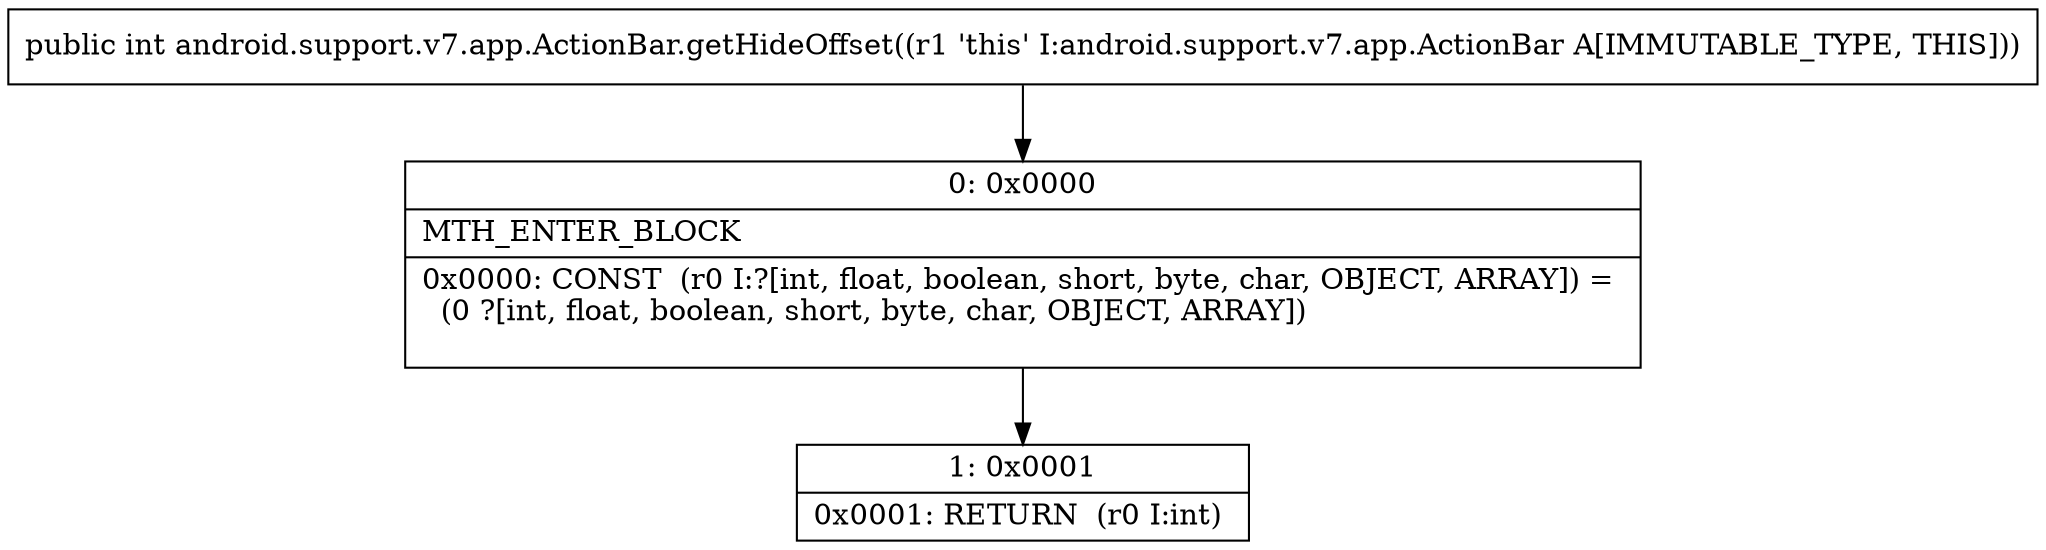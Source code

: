 digraph "CFG forandroid.support.v7.app.ActionBar.getHideOffset()I" {
Node_0 [shape=record,label="{0\:\ 0x0000|MTH_ENTER_BLOCK\l|0x0000: CONST  (r0 I:?[int, float, boolean, short, byte, char, OBJECT, ARRAY]) = \l  (0 ?[int, float, boolean, short, byte, char, OBJECT, ARRAY])\l \l}"];
Node_1 [shape=record,label="{1\:\ 0x0001|0x0001: RETURN  (r0 I:int) \l}"];
MethodNode[shape=record,label="{public int android.support.v7.app.ActionBar.getHideOffset((r1 'this' I:android.support.v7.app.ActionBar A[IMMUTABLE_TYPE, THIS])) }"];
MethodNode -> Node_0;
Node_0 -> Node_1;
}

